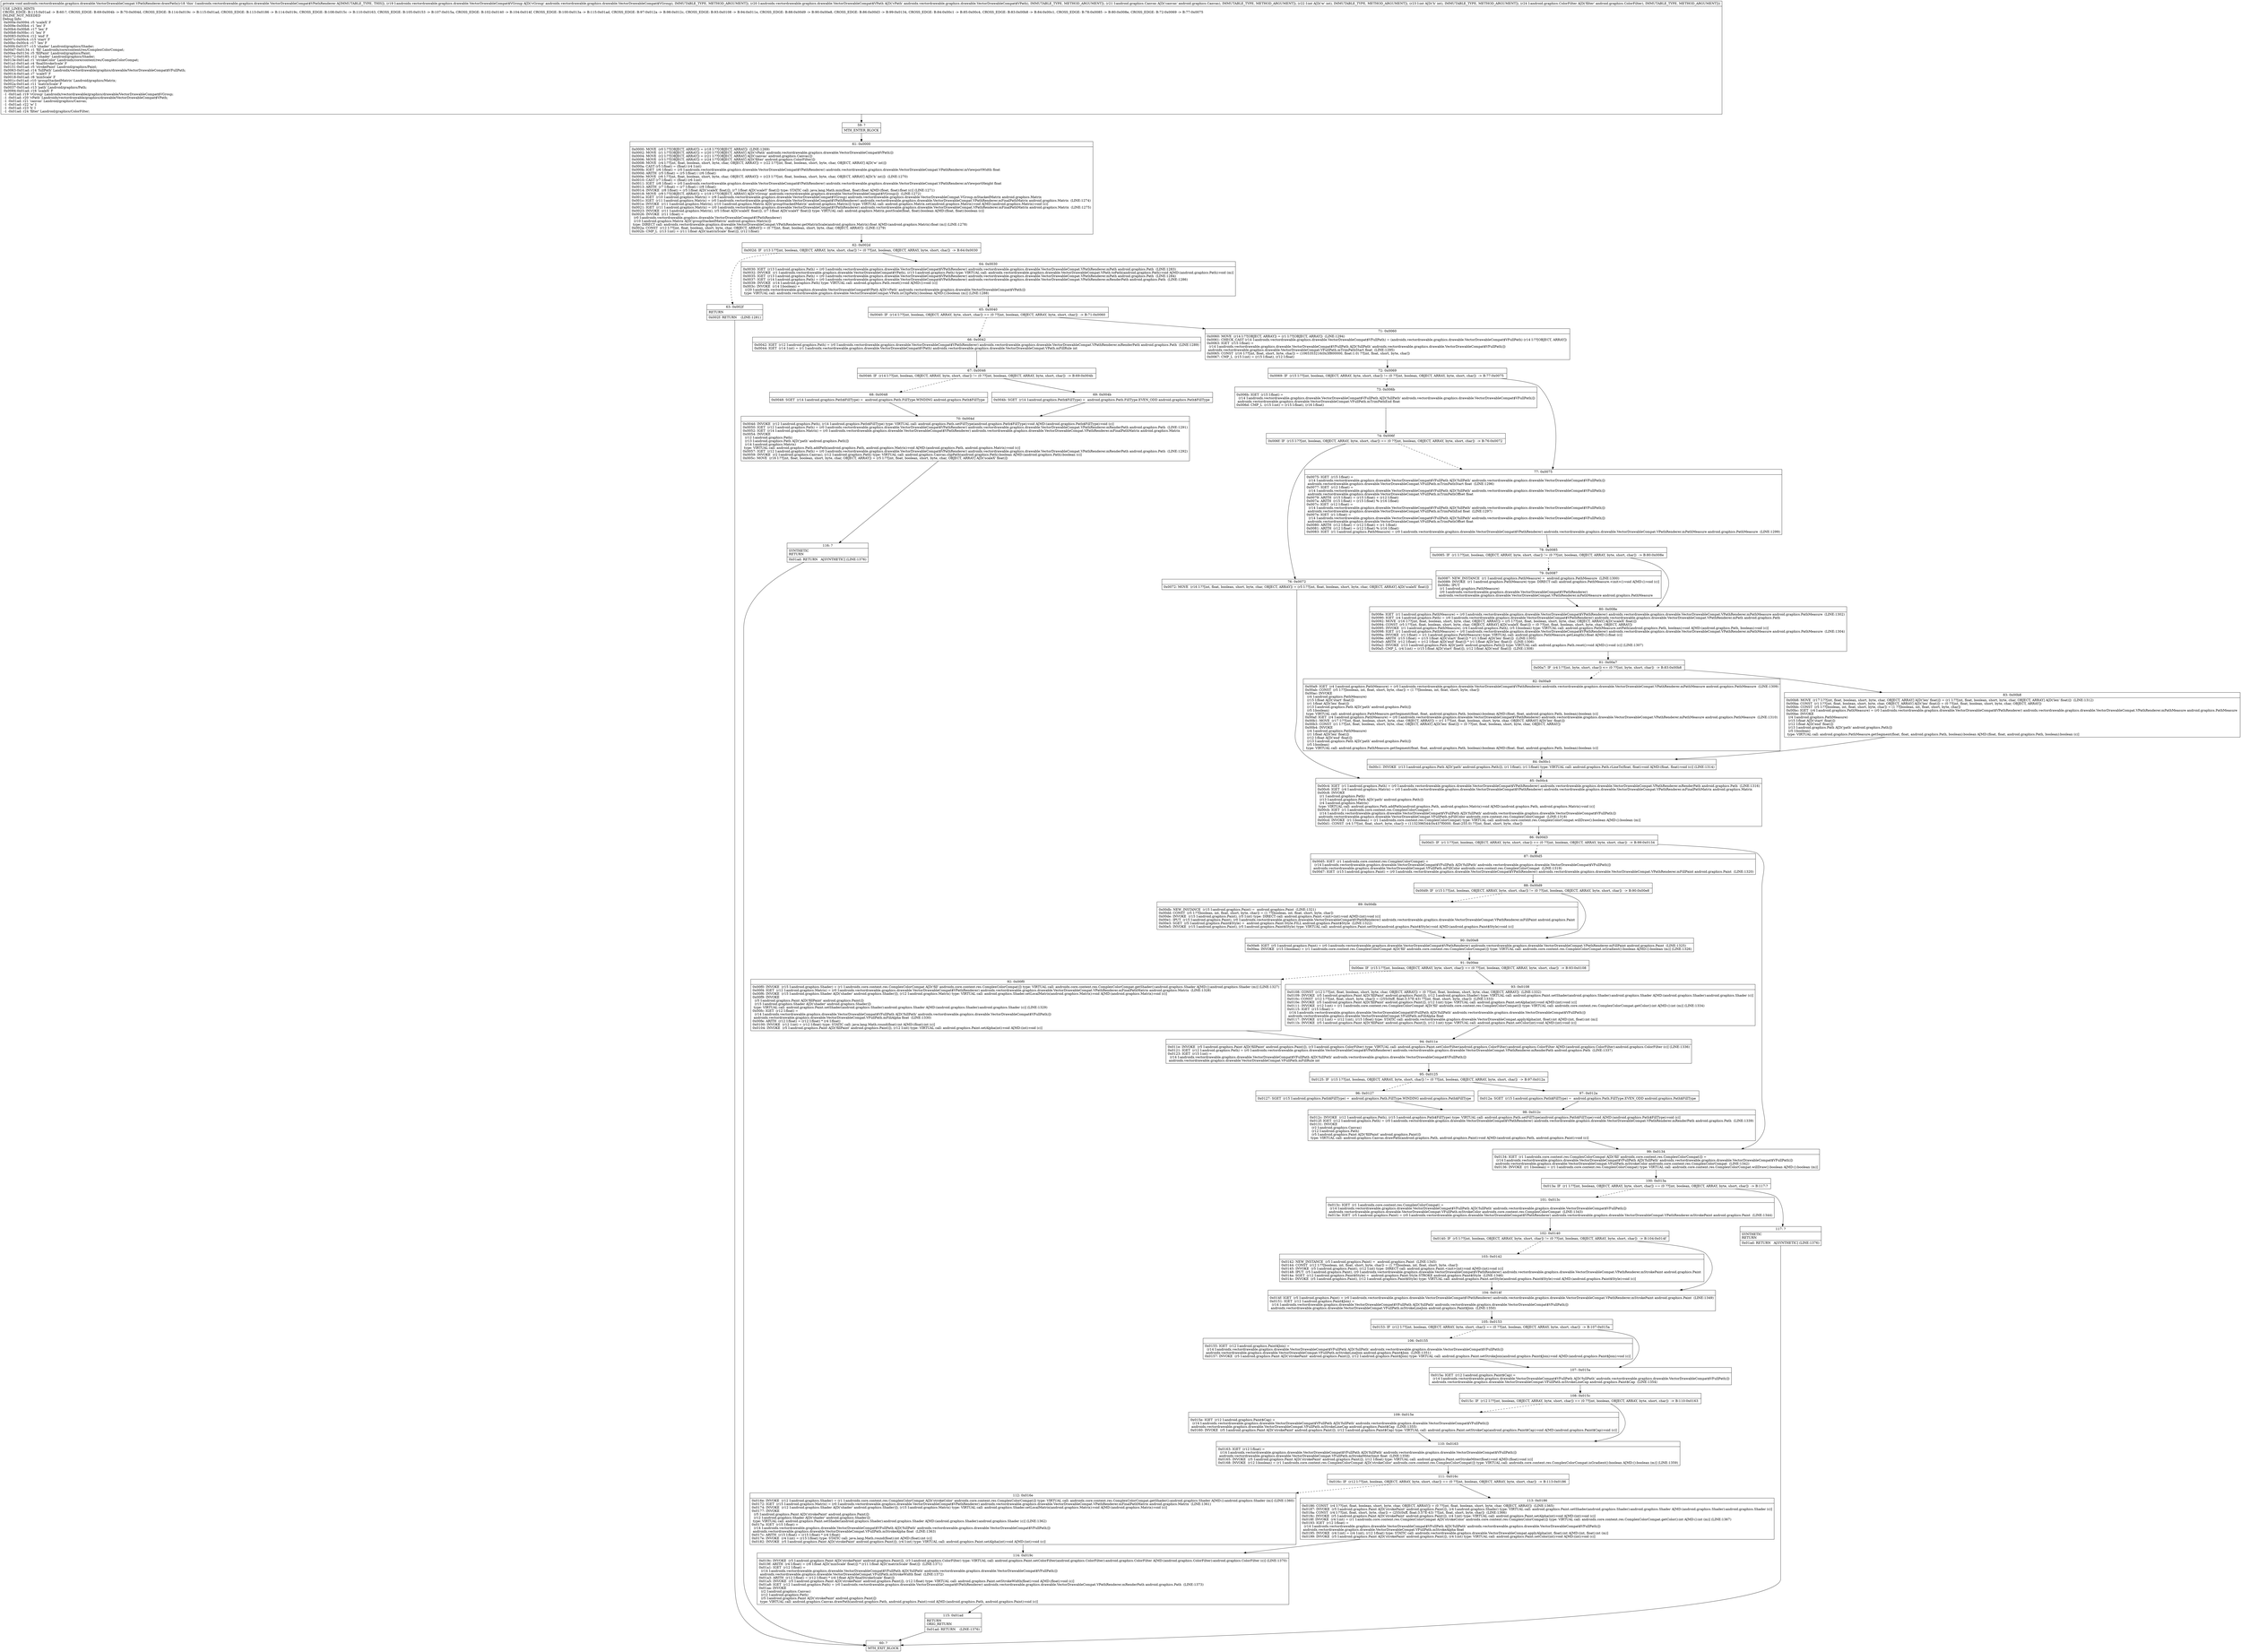 digraph "CFG forandroidx.vectordrawable.graphics.drawable.VectorDrawableCompat.VPathRenderer.drawPath(Landroidx\/vectordrawable\/graphics\/drawable\/VectorDrawableCompat$VGroup;Landroidx\/vectordrawable\/graphics\/drawable\/VectorDrawableCompat$VPath;Landroid\/graphics\/Canvas;IILandroid\/graphics\/ColorFilter;)V" {
Node_59 [shape=record,label="{59\:\ ?|MTH_ENTER_BLOCK\l}"];
Node_61 [shape=record,label="{61\:\ 0x0000|0x0000: MOVE  (r0 I:??[OBJECT, ARRAY]) = (r18 I:??[OBJECT, ARRAY])  (LINE:1269)\l0x0002: MOVE  (r1 I:??[OBJECT, ARRAY]) = (r20 I:??[OBJECT, ARRAY] A[D('vPath' androidx.vectordrawable.graphics.drawable.VectorDrawableCompat$VPath)]) \l0x0004: MOVE  (r2 I:??[OBJECT, ARRAY]) = (r21 I:??[OBJECT, ARRAY] A[D('canvas' android.graphics.Canvas)]) \l0x0006: MOVE  (r3 I:??[OBJECT, ARRAY]) = (r24 I:??[OBJECT, ARRAY] A[D('filter' android.graphics.ColorFilter)]) \l0x0008: MOVE  (r4 I:??[int, float, boolean, short, byte, char, OBJECT, ARRAY]) = (r22 I:??[int, float, boolean, short, byte, char, OBJECT, ARRAY] A[D('w' int)]) \l0x000a: CAST (r5 I:float) = (float) (r4 I:int) \l0x000b: IGET  (r6 I:float) = (r0 I:androidx.vectordrawable.graphics.drawable.VectorDrawableCompat$VPathRenderer) androidx.vectordrawable.graphics.drawable.VectorDrawableCompat.VPathRenderer.mViewportWidth float \l0x000d: ARITH  (r5 I:float) = (r5 I:float) \/ (r6 I:float) \l0x000e: MOVE  (r6 I:??[int, float, boolean, short, byte, char, OBJECT, ARRAY]) = (r23 I:??[int, float, boolean, short, byte, char, OBJECT, ARRAY] A[D('h' int)])  (LINE:1270)\l0x0010: CAST (r7 I:float) = (float) (r6 I:int) \l0x0011: IGET  (r8 I:float) = (r0 I:androidx.vectordrawable.graphics.drawable.VectorDrawableCompat$VPathRenderer) androidx.vectordrawable.graphics.drawable.VectorDrawableCompat.VPathRenderer.mViewportHeight float \l0x0013: ARITH  (r7 I:float) = (r7 I:float) \/ (r8 I:float) \l0x0014: INVOKE  (r8 I:float) = (r5 I:float A[D('scaleX' float)]), (r7 I:float A[D('scaleY' float)]) type: STATIC call: java.lang.Math.min(float, float):float A[MD:(float, float):float (c)] (LINE:1271)\l0x0018: MOVE  (r9 I:??[OBJECT, ARRAY]) = (r19 I:??[OBJECT, ARRAY] A[D('vGroup' androidx.vectordrawable.graphics.drawable.VectorDrawableCompat$VGroup)])  (LINE:1272)\l0x001a: IGET  (r10 I:android.graphics.Matrix) = (r9 I:androidx.vectordrawable.graphics.drawable.VectorDrawableCompat$VGroup) androidx.vectordrawable.graphics.drawable.VectorDrawableCompat.VGroup.mStackedMatrix android.graphics.Matrix \l0x001c: IGET  (r11 I:android.graphics.Matrix) = (r0 I:androidx.vectordrawable.graphics.drawable.VectorDrawableCompat$VPathRenderer) androidx.vectordrawable.graphics.drawable.VectorDrawableCompat.VPathRenderer.mFinalPathMatrix android.graphics.Matrix  (LINE:1274)\l0x001e: INVOKE  (r11 I:android.graphics.Matrix), (r10 I:android.graphics.Matrix A[D('groupStackedMatrix' android.graphics.Matrix)]) type: VIRTUAL call: android.graphics.Matrix.set(android.graphics.Matrix):void A[MD:(android.graphics.Matrix):void (c)]\l0x0021: IGET  (r11 I:android.graphics.Matrix) = (r0 I:androidx.vectordrawable.graphics.drawable.VectorDrawableCompat$VPathRenderer) androidx.vectordrawable.graphics.drawable.VectorDrawableCompat.VPathRenderer.mFinalPathMatrix android.graphics.Matrix  (LINE:1275)\l0x0023: INVOKE  (r11 I:android.graphics.Matrix), (r5 I:float A[D('scaleX' float)]), (r7 I:float A[D('scaleY' float)]) type: VIRTUAL call: android.graphics.Matrix.postScale(float, float):boolean A[MD:(float, float):boolean (c)]\l0x0026: INVOKE  (r11 I:float) = \l  (r0 I:androidx.vectordrawable.graphics.drawable.VectorDrawableCompat$VPathRenderer)\l  (r10 I:android.graphics.Matrix A[D('groupStackedMatrix' android.graphics.Matrix)])\l type: DIRECT call: androidx.vectordrawable.graphics.drawable.VectorDrawableCompat.VPathRenderer.getMatrixScale(android.graphics.Matrix):float A[MD:(android.graphics.Matrix):float (m)] (LINE:1278)\l0x002a: CONST  (r12 I:??[int, float, boolean, short, byte, char, OBJECT, ARRAY]) = (0 ??[int, float, boolean, short, byte, char, OBJECT, ARRAY])  (LINE:1279)\l0x002b: CMP_L  (r13 I:int) = (r11 I:float A[D('matrixScale' float)]), (r12 I:float) \l}"];
Node_62 [shape=record,label="{62\:\ 0x002d|0x002d: IF  (r13 I:??[int, boolean, OBJECT, ARRAY, byte, short, char]) != (0 ??[int, boolean, OBJECT, ARRAY, byte, short, char])  \-\> B:64:0x0030 \l}"];
Node_63 [shape=record,label="{63\:\ 0x002f|RETURN\l|0x002f: RETURN    (LINE:1281)\l}"];
Node_60 [shape=record,label="{60\:\ ?|MTH_EXIT_BLOCK\l}"];
Node_64 [shape=record,label="{64\:\ 0x0030|0x0030: IGET  (r13 I:android.graphics.Path) = (r0 I:androidx.vectordrawable.graphics.drawable.VectorDrawableCompat$VPathRenderer) androidx.vectordrawable.graphics.drawable.VectorDrawableCompat.VPathRenderer.mPath android.graphics.Path  (LINE:1283)\l0x0032: INVOKE  (r1 I:androidx.vectordrawable.graphics.drawable.VectorDrawableCompat$VPath), (r13 I:android.graphics.Path) type: VIRTUAL call: androidx.vectordrawable.graphics.drawable.VectorDrawableCompat.VPath.toPath(android.graphics.Path):void A[MD:(android.graphics.Path):void (m)]\l0x0035: IGET  (r13 I:android.graphics.Path) = (r0 I:androidx.vectordrawable.graphics.drawable.VectorDrawableCompat$VPathRenderer) androidx.vectordrawable.graphics.drawable.VectorDrawableCompat.VPathRenderer.mPath android.graphics.Path  (LINE:1284)\l0x0037: IGET  (r14 I:android.graphics.Path) = (r0 I:androidx.vectordrawable.graphics.drawable.VectorDrawableCompat$VPathRenderer) androidx.vectordrawable.graphics.drawable.VectorDrawableCompat.VPathRenderer.mRenderPath android.graphics.Path  (LINE:1286)\l0x0039: INVOKE  (r14 I:android.graphics.Path) type: VIRTUAL call: android.graphics.Path.reset():void A[MD:():void (c)]\l0x003c: INVOKE  (r14 I:boolean) = \l  (r20 I:androidx.vectordrawable.graphics.drawable.VectorDrawableCompat$VPath A[D('vPath' androidx.vectordrawable.graphics.drawable.VectorDrawableCompat$VPath)])\l type: VIRTUAL call: androidx.vectordrawable.graphics.drawable.VectorDrawableCompat.VPath.isClipPath():boolean A[MD:():boolean (m)] (LINE:1288)\l}"];
Node_65 [shape=record,label="{65\:\ 0x0040|0x0040: IF  (r14 I:??[int, boolean, OBJECT, ARRAY, byte, short, char]) == (0 ??[int, boolean, OBJECT, ARRAY, byte, short, char])  \-\> B:71:0x0060 \l}"];
Node_66 [shape=record,label="{66\:\ 0x0042|0x0042: IGET  (r12 I:android.graphics.Path) = (r0 I:androidx.vectordrawable.graphics.drawable.VectorDrawableCompat$VPathRenderer) androidx.vectordrawable.graphics.drawable.VectorDrawableCompat.VPathRenderer.mRenderPath android.graphics.Path  (LINE:1289)\l0x0044: IGET  (r14 I:int) = (r1 I:androidx.vectordrawable.graphics.drawable.VectorDrawableCompat$VPath) androidx.vectordrawable.graphics.drawable.VectorDrawableCompat.VPath.mFillRule int \l}"];
Node_67 [shape=record,label="{67\:\ 0x0046|0x0046: IF  (r14 I:??[int, boolean, OBJECT, ARRAY, byte, short, char]) != (0 ??[int, boolean, OBJECT, ARRAY, byte, short, char])  \-\> B:69:0x004b \l}"];
Node_68 [shape=record,label="{68\:\ 0x0048|0x0048: SGET  (r14 I:android.graphics.Path$FillType) =  android.graphics.Path.FillType.WINDING android.graphics.Path$FillType \l}"];
Node_70 [shape=record,label="{70\:\ 0x004d|0x004d: INVOKE  (r12 I:android.graphics.Path), (r14 I:android.graphics.Path$FillType) type: VIRTUAL call: android.graphics.Path.setFillType(android.graphics.Path$FillType):void A[MD:(android.graphics.Path$FillType):void (c)]\l0x0050: IGET  (r12 I:android.graphics.Path) = (r0 I:androidx.vectordrawable.graphics.drawable.VectorDrawableCompat$VPathRenderer) androidx.vectordrawable.graphics.drawable.VectorDrawableCompat.VPathRenderer.mRenderPath android.graphics.Path  (LINE:1291)\l0x0052: IGET  (r14 I:android.graphics.Matrix) = (r0 I:androidx.vectordrawable.graphics.drawable.VectorDrawableCompat$VPathRenderer) androidx.vectordrawable.graphics.drawable.VectorDrawableCompat.VPathRenderer.mFinalPathMatrix android.graphics.Matrix \l0x0054: INVOKE  \l  (r12 I:android.graphics.Path)\l  (r13 I:android.graphics.Path A[D('path' android.graphics.Path)])\l  (r14 I:android.graphics.Matrix)\l type: VIRTUAL call: android.graphics.Path.addPath(android.graphics.Path, android.graphics.Matrix):void A[MD:(android.graphics.Path, android.graphics.Matrix):void (c)]\l0x0057: IGET  (r12 I:android.graphics.Path) = (r0 I:androidx.vectordrawable.graphics.drawable.VectorDrawableCompat$VPathRenderer) androidx.vectordrawable.graphics.drawable.VectorDrawableCompat.VPathRenderer.mRenderPath android.graphics.Path  (LINE:1292)\l0x0059: INVOKE  (r2 I:android.graphics.Canvas), (r12 I:android.graphics.Path) type: VIRTUAL call: android.graphics.Canvas.clipPath(android.graphics.Path):boolean A[MD:(android.graphics.Path):boolean (c)]\l0x005c: MOVE  (r16 I:??[int, float, boolean, short, byte, char, OBJECT, ARRAY]) = (r5 I:??[int, float, boolean, short, byte, char, OBJECT, ARRAY] A[D('scaleX' float)]) \l}"];
Node_116 [shape=record,label="{116\:\ ?|SYNTHETIC\lRETURN\l|0x01ad: RETURN   A[SYNTHETIC] (LINE:1376)\l}"];
Node_69 [shape=record,label="{69\:\ 0x004b|0x004b: SGET  (r14 I:android.graphics.Path$FillType) =  android.graphics.Path.FillType.EVEN_ODD android.graphics.Path$FillType \l}"];
Node_71 [shape=record,label="{71\:\ 0x0060|0x0060: MOVE  (r14 I:??[OBJECT, ARRAY]) = (r1 I:??[OBJECT, ARRAY])  (LINE:1294)\l0x0061: CHECK_CAST (r14 I:androidx.vectordrawable.graphics.drawable.VectorDrawableCompat$VFullPath) = (androidx.vectordrawable.graphics.drawable.VectorDrawableCompat$VFullPath) (r14 I:??[OBJECT, ARRAY]) \l0x0063: IGET  (r15 I:float) = \l  (r14 I:androidx.vectordrawable.graphics.drawable.VectorDrawableCompat$VFullPath A[D('fullPath' androidx.vectordrawable.graphics.drawable.VectorDrawableCompat$VFullPath)])\l androidx.vectordrawable.graphics.drawable.VectorDrawableCompat.VFullPath.mTrimPathStart float  (LINE:1295)\l0x0065: CONST  (r16 I:??[int, float, short, byte, char]) = (1065353216(0x3f800000, float:1.0) ??[int, float, short, byte, char]) \l0x0067: CMP_L  (r15 I:int) = (r15 I:float), (r12 I:float) \l}"];
Node_72 [shape=record,label="{72\:\ 0x0069|0x0069: IF  (r15 I:??[int, boolean, OBJECT, ARRAY, byte, short, char]) != (0 ??[int, boolean, OBJECT, ARRAY, byte, short, char])  \-\> B:77:0x0075 \l}"];
Node_73 [shape=record,label="{73\:\ 0x006b|0x006b: IGET  (r15 I:float) = \l  (r14 I:androidx.vectordrawable.graphics.drawable.VectorDrawableCompat$VFullPath A[D('fullPath' androidx.vectordrawable.graphics.drawable.VectorDrawableCompat$VFullPath)])\l androidx.vectordrawable.graphics.drawable.VectorDrawableCompat.VFullPath.mTrimPathEnd float \l0x006d: CMP_L  (r15 I:int) = (r15 I:float), (r16 I:float) \l}"];
Node_74 [shape=record,label="{74\:\ 0x006f|0x006f: IF  (r15 I:??[int, boolean, OBJECT, ARRAY, byte, short, char]) == (0 ??[int, boolean, OBJECT, ARRAY, byte, short, char])  \-\> B:76:0x0072 \l}"];
Node_76 [shape=record,label="{76\:\ 0x0072|0x0072: MOVE  (r16 I:??[int, float, boolean, short, byte, char, OBJECT, ARRAY]) = (r5 I:??[int, float, boolean, short, byte, char, OBJECT, ARRAY] A[D('scaleX' float)]) \l}"];
Node_85 [shape=record,label="{85\:\ 0x00c4|0x00c4: IGET  (r1 I:android.graphics.Path) = (r0 I:androidx.vectordrawable.graphics.drawable.VectorDrawableCompat$VPathRenderer) androidx.vectordrawable.graphics.drawable.VectorDrawableCompat.VPathRenderer.mRenderPath android.graphics.Path  (LINE:1316)\l0x00c6: IGET  (r4 I:android.graphics.Matrix) = (r0 I:androidx.vectordrawable.graphics.drawable.VectorDrawableCompat$VPathRenderer) androidx.vectordrawable.graphics.drawable.VectorDrawableCompat.VPathRenderer.mFinalPathMatrix android.graphics.Matrix \l0x00c8: INVOKE  \l  (r1 I:android.graphics.Path)\l  (r13 I:android.graphics.Path A[D('path' android.graphics.Path)])\l  (r4 I:android.graphics.Matrix)\l type: VIRTUAL call: android.graphics.Path.addPath(android.graphics.Path, android.graphics.Matrix):void A[MD:(android.graphics.Path, android.graphics.Matrix):void (c)]\l0x00cb: IGET  (r1 I:androidx.core.content.res.ComplexColorCompat) = \l  (r14 I:androidx.vectordrawable.graphics.drawable.VectorDrawableCompat$VFullPath A[D('fullPath' androidx.vectordrawable.graphics.drawable.VectorDrawableCompat$VFullPath)])\l androidx.vectordrawable.graphics.drawable.VectorDrawableCompat.VFullPath.mFillColor androidx.core.content.res.ComplexColorCompat  (LINE:1318)\l0x00cd: INVOKE  (r1 I:boolean) = (r1 I:androidx.core.content.res.ComplexColorCompat) type: VIRTUAL call: androidx.core.content.res.ComplexColorCompat.willDraw():boolean A[MD:():boolean (m)]\l0x00d1: CONST  (r4 I:??[int, float, short, byte, char]) = (1132396544(0x437f0000, float:255.0) ??[int, float, short, byte, char]) \l}"];
Node_86 [shape=record,label="{86\:\ 0x00d3|0x00d3: IF  (r1 I:??[int, boolean, OBJECT, ARRAY, byte, short, char]) == (0 ??[int, boolean, OBJECT, ARRAY, byte, short, char])  \-\> B:99:0x0134 \l}"];
Node_87 [shape=record,label="{87\:\ 0x00d5|0x00d5: IGET  (r1 I:androidx.core.content.res.ComplexColorCompat) = \l  (r14 I:androidx.vectordrawable.graphics.drawable.VectorDrawableCompat$VFullPath A[D('fullPath' androidx.vectordrawable.graphics.drawable.VectorDrawableCompat$VFullPath)])\l androidx.vectordrawable.graphics.drawable.VectorDrawableCompat.VFullPath.mFillColor androidx.core.content.res.ComplexColorCompat  (LINE:1319)\l0x00d7: IGET  (r15 I:android.graphics.Paint) = (r0 I:androidx.vectordrawable.graphics.drawable.VectorDrawableCompat$VPathRenderer) androidx.vectordrawable.graphics.drawable.VectorDrawableCompat.VPathRenderer.mFillPaint android.graphics.Paint  (LINE:1320)\l}"];
Node_88 [shape=record,label="{88\:\ 0x00d9|0x00d9: IF  (r15 I:??[int, boolean, OBJECT, ARRAY, byte, short, char]) != (0 ??[int, boolean, OBJECT, ARRAY, byte, short, char])  \-\> B:90:0x00e8 \l}"];
Node_89 [shape=record,label="{89\:\ 0x00db|0x00db: NEW_INSTANCE  (r15 I:android.graphics.Paint) =  android.graphics.Paint  (LINE:1321)\l0x00dd: CONST  (r5 I:??[boolean, int, float, short, byte, char]) = (1 ??[boolean, int, float, short, byte, char]) \l0x00de: INVOKE  (r15 I:android.graphics.Paint), (r5 I:int) type: DIRECT call: android.graphics.Paint.\<init\>(int):void A[MD:(int):void (c)]\l0x00e1: IPUT  (r15 I:android.graphics.Paint), (r0 I:androidx.vectordrawable.graphics.drawable.VectorDrawableCompat$VPathRenderer) androidx.vectordrawable.graphics.drawable.VectorDrawableCompat.VPathRenderer.mFillPaint android.graphics.Paint \l0x00e3: SGET  (r5 I:android.graphics.Paint$Style) =  android.graphics.Paint.Style.FILL android.graphics.Paint$Style  (LINE:1322)\l0x00e5: INVOKE  (r15 I:android.graphics.Paint), (r5 I:android.graphics.Paint$Style) type: VIRTUAL call: android.graphics.Paint.setStyle(android.graphics.Paint$Style):void A[MD:(android.graphics.Paint$Style):void (c)]\l}"];
Node_90 [shape=record,label="{90\:\ 0x00e8|0x00e8: IGET  (r5 I:android.graphics.Paint) = (r0 I:androidx.vectordrawable.graphics.drawable.VectorDrawableCompat$VPathRenderer) androidx.vectordrawable.graphics.drawable.VectorDrawableCompat.VPathRenderer.mFillPaint android.graphics.Paint  (LINE:1325)\l0x00ea: INVOKE  (r15 I:boolean) = (r1 I:androidx.core.content.res.ComplexColorCompat A[D('fill' androidx.core.content.res.ComplexColorCompat)]) type: VIRTUAL call: androidx.core.content.res.ComplexColorCompat.isGradient():boolean A[MD:():boolean (m)] (LINE:1326)\l}"];
Node_91 [shape=record,label="{91\:\ 0x00ee|0x00ee: IF  (r15 I:??[int, boolean, OBJECT, ARRAY, byte, short, char]) == (0 ??[int, boolean, OBJECT, ARRAY, byte, short, char])  \-\> B:93:0x0108 \l}"];
Node_92 [shape=record,label="{92\:\ 0x00f0|0x00f0: INVOKE  (r15 I:android.graphics.Shader) = (r1 I:androidx.core.content.res.ComplexColorCompat A[D('fill' androidx.core.content.res.ComplexColorCompat)]) type: VIRTUAL call: androidx.core.content.res.ComplexColorCompat.getShader():android.graphics.Shader A[MD:():android.graphics.Shader (m)] (LINE:1327)\l0x00f4: IGET  (r12 I:android.graphics.Matrix) = (r0 I:androidx.vectordrawable.graphics.drawable.VectorDrawableCompat$VPathRenderer) androidx.vectordrawable.graphics.drawable.VectorDrawableCompat.VPathRenderer.mFinalPathMatrix android.graphics.Matrix  (LINE:1328)\l0x00f6: INVOKE  (r15 I:android.graphics.Shader A[D('shader' android.graphics.Shader)]), (r12 I:android.graphics.Matrix) type: VIRTUAL call: android.graphics.Shader.setLocalMatrix(android.graphics.Matrix):void A[MD:(android.graphics.Matrix):void (c)]\l0x00f9: INVOKE  \l  (r5 I:android.graphics.Paint A[D('fillPaint' android.graphics.Paint)])\l  (r15 I:android.graphics.Shader A[D('shader' android.graphics.Shader)])\l type: VIRTUAL call: android.graphics.Paint.setShader(android.graphics.Shader):android.graphics.Shader A[MD:(android.graphics.Shader):android.graphics.Shader (c)] (LINE:1329)\l0x00fc: IGET  (r12 I:float) = \l  (r14 I:androidx.vectordrawable.graphics.drawable.VectorDrawableCompat$VFullPath A[D('fullPath' androidx.vectordrawable.graphics.drawable.VectorDrawableCompat$VFullPath)])\l androidx.vectordrawable.graphics.drawable.VectorDrawableCompat.VFullPath.mFillAlpha float  (LINE:1330)\l0x00fe: ARITH  (r12 I:float) = (r12 I:float) * (r4 I:float) \l0x0100: INVOKE  (r12 I:int) = (r12 I:float) type: STATIC call: java.lang.Math.round(float):int A[MD:(float):int (c)]\l0x0104: INVOKE  (r5 I:android.graphics.Paint A[D('fillPaint' android.graphics.Paint)]), (r12 I:int) type: VIRTUAL call: android.graphics.Paint.setAlpha(int):void A[MD:(int):void (c)]\l}"];
Node_94 [shape=record,label="{94\:\ 0x011e|0x011e: INVOKE  (r5 I:android.graphics.Paint A[D('fillPaint' android.graphics.Paint)]), (r3 I:android.graphics.ColorFilter) type: VIRTUAL call: android.graphics.Paint.setColorFilter(android.graphics.ColorFilter):android.graphics.ColorFilter A[MD:(android.graphics.ColorFilter):android.graphics.ColorFilter (c)] (LINE:1336)\l0x0121: IGET  (r12 I:android.graphics.Path) = (r0 I:androidx.vectordrawable.graphics.drawable.VectorDrawableCompat$VPathRenderer) androidx.vectordrawable.graphics.drawable.VectorDrawableCompat.VPathRenderer.mRenderPath android.graphics.Path  (LINE:1337)\l0x0123: IGET  (r15 I:int) = \l  (r14 I:androidx.vectordrawable.graphics.drawable.VectorDrawableCompat$VFullPath A[D('fullPath' androidx.vectordrawable.graphics.drawable.VectorDrawableCompat$VFullPath)])\l androidx.vectordrawable.graphics.drawable.VectorDrawableCompat.VFullPath.mFillRule int \l}"];
Node_95 [shape=record,label="{95\:\ 0x0125|0x0125: IF  (r15 I:??[int, boolean, OBJECT, ARRAY, byte, short, char]) != (0 ??[int, boolean, OBJECT, ARRAY, byte, short, char])  \-\> B:97:0x012a \l}"];
Node_96 [shape=record,label="{96\:\ 0x0127|0x0127: SGET  (r15 I:android.graphics.Path$FillType) =  android.graphics.Path.FillType.WINDING android.graphics.Path$FillType \l}"];
Node_98 [shape=record,label="{98\:\ 0x012c|0x012c: INVOKE  (r12 I:android.graphics.Path), (r15 I:android.graphics.Path$FillType) type: VIRTUAL call: android.graphics.Path.setFillType(android.graphics.Path$FillType):void A[MD:(android.graphics.Path$FillType):void (c)]\l0x012f: IGET  (r12 I:android.graphics.Path) = (r0 I:androidx.vectordrawable.graphics.drawable.VectorDrawableCompat$VPathRenderer) androidx.vectordrawable.graphics.drawable.VectorDrawableCompat.VPathRenderer.mRenderPath android.graphics.Path  (LINE:1339)\l0x0131: INVOKE  \l  (r2 I:android.graphics.Canvas)\l  (r12 I:android.graphics.Path)\l  (r5 I:android.graphics.Paint A[D('fillPaint' android.graphics.Paint)])\l type: VIRTUAL call: android.graphics.Canvas.drawPath(android.graphics.Path, android.graphics.Paint):void A[MD:(android.graphics.Path, android.graphics.Paint):void (c)]\l}"];
Node_97 [shape=record,label="{97\:\ 0x012a|0x012a: SGET  (r15 I:android.graphics.Path$FillType) =  android.graphics.Path.FillType.EVEN_ODD android.graphics.Path$FillType \l}"];
Node_93 [shape=record,label="{93\:\ 0x0108|0x0108: CONST  (r12 I:??[int, float, boolean, short, byte, char, OBJECT, ARRAY]) = (0 ??[int, float, boolean, short, byte, char, OBJECT, ARRAY])  (LINE:1332)\l0x0109: INVOKE  (r5 I:android.graphics.Paint A[D('fillPaint' android.graphics.Paint)]), (r12 I:android.graphics.Shader) type: VIRTUAL call: android.graphics.Paint.setShader(android.graphics.Shader):android.graphics.Shader A[MD:(android.graphics.Shader):android.graphics.Shader (c)]\l0x010c: CONST  (r12 I:??[int, float, short, byte, char]) = (255(0xff, float:3.57E\-43) ??[int, float, short, byte, char])  (LINE:1333)\l0x010e: INVOKE  (r5 I:android.graphics.Paint A[D('fillPaint' android.graphics.Paint)]), (r12 I:int) type: VIRTUAL call: android.graphics.Paint.setAlpha(int):void A[MD:(int):void (c)]\l0x0111: INVOKE  (r12 I:int) = (r1 I:androidx.core.content.res.ComplexColorCompat A[D('fill' androidx.core.content.res.ComplexColorCompat)]) type: VIRTUAL call: androidx.core.content.res.ComplexColorCompat.getColor():int A[MD:():int (m)] (LINE:1334)\l0x0115: IGET  (r15 I:float) = \l  (r14 I:androidx.vectordrawable.graphics.drawable.VectorDrawableCompat$VFullPath A[D('fullPath' androidx.vectordrawable.graphics.drawable.VectorDrawableCompat$VFullPath)])\l androidx.vectordrawable.graphics.drawable.VectorDrawableCompat.VFullPath.mFillAlpha float \l0x0117: INVOKE  (r12 I:int) = (r12 I:int), (r15 I:float) type: STATIC call: androidx.vectordrawable.graphics.drawable.VectorDrawableCompat.applyAlpha(int, float):int A[MD:(int, float):int (m)]\l0x011b: INVOKE  (r5 I:android.graphics.Paint A[D('fillPaint' android.graphics.Paint)]), (r12 I:int) type: VIRTUAL call: android.graphics.Paint.setColor(int):void A[MD:(int):void (c)]\l}"];
Node_99 [shape=record,label="{99\:\ 0x0134|0x0134: IGET  (r1 I:androidx.core.content.res.ComplexColorCompat A[D('fill' androidx.core.content.res.ComplexColorCompat)]) = \l  (r14 I:androidx.vectordrawable.graphics.drawable.VectorDrawableCompat$VFullPath A[D('fullPath' androidx.vectordrawable.graphics.drawable.VectorDrawableCompat$VFullPath)])\l androidx.vectordrawable.graphics.drawable.VectorDrawableCompat.VFullPath.mStrokeColor androidx.core.content.res.ComplexColorCompat  (LINE:1342)\l0x0136: INVOKE  (r1 I:boolean) = (r1 I:androidx.core.content.res.ComplexColorCompat) type: VIRTUAL call: androidx.core.content.res.ComplexColorCompat.willDraw():boolean A[MD:():boolean (m)]\l}"];
Node_100 [shape=record,label="{100\:\ 0x013a|0x013a: IF  (r1 I:??[int, boolean, OBJECT, ARRAY, byte, short, char]) == (0 ??[int, boolean, OBJECT, ARRAY, byte, short, char])  \-\> B:117:? \l}"];
Node_101 [shape=record,label="{101\:\ 0x013c|0x013c: IGET  (r1 I:androidx.core.content.res.ComplexColorCompat) = \l  (r14 I:androidx.vectordrawable.graphics.drawable.VectorDrawableCompat$VFullPath A[D('fullPath' androidx.vectordrawable.graphics.drawable.VectorDrawableCompat$VFullPath)])\l androidx.vectordrawable.graphics.drawable.VectorDrawableCompat.VFullPath.mStrokeColor androidx.core.content.res.ComplexColorCompat  (LINE:1343)\l0x013e: IGET  (r5 I:android.graphics.Paint) = (r0 I:androidx.vectordrawable.graphics.drawable.VectorDrawableCompat$VPathRenderer) androidx.vectordrawable.graphics.drawable.VectorDrawableCompat.VPathRenderer.mStrokePaint android.graphics.Paint  (LINE:1344)\l}"];
Node_102 [shape=record,label="{102\:\ 0x0140|0x0140: IF  (r5 I:??[int, boolean, OBJECT, ARRAY, byte, short, char]) != (0 ??[int, boolean, OBJECT, ARRAY, byte, short, char])  \-\> B:104:0x014f \l}"];
Node_103 [shape=record,label="{103\:\ 0x0142|0x0142: NEW_INSTANCE  (r5 I:android.graphics.Paint) =  android.graphics.Paint  (LINE:1345)\l0x0144: CONST  (r12 I:??[boolean, int, float, short, byte, char]) = (1 ??[boolean, int, float, short, byte, char]) \l0x0145: INVOKE  (r5 I:android.graphics.Paint), (r12 I:int) type: DIRECT call: android.graphics.Paint.\<init\>(int):void A[MD:(int):void (c)]\l0x0148: IPUT  (r5 I:android.graphics.Paint), (r0 I:androidx.vectordrawable.graphics.drawable.VectorDrawableCompat$VPathRenderer) androidx.vectordrawable.graphics.drawable.VectorDrawableCompat.VPathRenderer.mStrokePaint android.graphics.Paint \l0x014a: SGET  (r12 I:android.graphics.Paint$Style) =  android.graphics.Paint.Style.STROKE android.graphics.Paint$Style  (LINE:1346)\l0x014c: INVOKE  (r5 I:android.graphics.Paint), (r12 I:android.graphics.Paint$Style) type: VIRTUAL call: android.graphics.Paint.setStyle(android.graphics.Paint$Style):void A[MD:(android.graphics.Paint$Style):void (c)]\l}"];
Node_104 [shape=record,label="{104\:\ 0x014f|0x014f: IGET  (r5 I:android.graphics.Paint) = (r0 I:androidx.vectordrawable.graphics.drawable.VectorDrawableCompat$VPathRenderer) androidx.vectordrawable.graphics.drawable.VectorDrawableCompat.VPathRenderer.mStrokePaint android.graphics.Paint  (LINE:1349)\l0x0151: IGET  (r12 I:android.graphics.Paint$Join) = \l  (r14 I:androidx.vectordrawable.graphics.drawable.VectorDrawableCompat$VFullPath A[D('fullPath' androidx.vectordrawable.graphics.drawable.VectorDrawableCompat$VFullPath)])\l androidx.vectordrawable.graphics.drawable.VectorDrawableCompat.VFullPath.mStrokeLineJoin android.graphics.Paint$Join  (LINE:1350)\l}"];
Node_105 [shape=record,label="{105\:\ 0x0153|0x0153: IF  (r12 I:??[int, boolean, OBJECT, ARRAY, byte, short, char]) == (0 ??[int, boolean, OBJECT, ARRAY, byte, short, char])  \-\> B:107:0x015a \l}"];
Node_106 [shape=record,label="{106\:\ 0x0155|0x0155: IGET  (r12 I:android.graphics.Paint$Join) = \l  (r14 I:androidx.vectordrawable.graphics.drawable.VectorDrawableCompat$VFullPath A[D('fullPath' androidx.vectordrawable.graphics.drawable.VectorDrawableCompat$VFullPath)])\l androidx.vectordrawable.graphics.drawable.VectorDrawableCompat.VFullPath.mStrokeLineJoin android.graphics.Paint$Join  (LINE:1351)\l0x0157: INVOKE  (r5 I:android.graphics.Paint A[D('strokePaint' android.graphics.Paint)]), (r12 I:android.graphics.Paint$Join) type: VIRTUAL call: android.graphics.Paint.setStrokeJoin(android.graphics.Paint$Join):void A[MD:(android.graphics.Paint$Join):void (c)]\l}"];
Node_107 [shape=record,label="{107\:\ 0x015a|0x015a: IGET  (r12 I:android.graphics.Paint$Cap) = \l  (r14 I:androidx.vectordrawable.graphics.drawable.VectorDrawableCompat$VFullPath A[D('fullPath' androidx.vectordrawable.graphics.drawable.VectorDrawableCompat$VFullPath)])\l androidx.vectordrawable.graphics.drawable.VectorDrawableCompat.VFullPath.mStrokeLineCap android.graphics.Paint$Cap  (LINE:1354)\l}"];
Node_108 [shape=record,label="{108\:\ 0x015c|0x015c: IF  (r12 I:??[int, boolean, OBJECT, ARRAY, byte, short, char]) == (0 ??[int, boolean, OBJECT, ARRAY, byte, short, char])  \-\> B:110:0x0163 \l}"];
Node_109 [shape=record,label="{109\:\ 0x015e|0x015e: IGET  (r12 I:android.graphics.Paint$Cap) = \l  (r14 I:androidx.vectordrawable.graphics.drawable.VectorDrawableCompat$VFullPath A[D('fullPath' androidx.vectordrawable.graphics.drawable.VectorDrawableCompat$VFullPath)])\l androidx.vectordrawable.graphics.drawable.VectorDrawableCompat.VFullPath.mStrokeLineCap android.graphics.Paint$Cap  (LINE:1355)\l0x0160: INVOKE  (r5 I:android.graphics.Paint A[D('strokePaint' android.graphics.Paint)]), (r12 I:android.graphics.Paint$Cap) type: VIRTUAL call: android.graphics.Paint.setStrokeCap(android.graphics.Paint$Cap):void A[MD:(android.graphics.Paint$Cap):void (c)]\l}"];
Node_110 [shape=record,label="{110\:\ 0x0163|0x0163: IGET  (r12 I:float) = \l  (r14 I:androidx.vectordrawable.graphics.drawable.VectorDrawableCompat$VFullPath A[D('fullPath' androidx.vectordrawable.graphics.drawable.VectorDrawableCompat$VFullPath)])\l androidx.vectordrawable.graphics.drawable.VectorDrawableCompat.VFullPath.mStrokeMiterlimit float  (LINE:1358)\l0x0165: INVOKE  (r5 I:android.graphics.Paint A[D('strokePaint' android.graphics.Paint)]), (r12 I:float) type: VIRTUAL call: android.graphics.Paint.setStrokeMiter(float):void A[MD:(float):void (c)]\l0x0168: INVOKE  (r12 I:boolean) = (r1 I:androidx.core.content.res.ComplexColorCompat A[D('strokeColor' androidx.core.content.res.ComplexColorCompat)]) type: VIRTUAL call: androidx.core.content.res.ComplexColorCompat.isGradient():boolean A[MD:():boolean (m)] (LINE:1359)\l}"];
Node_111 [shape=record,label="{111\:\ 0x016c|0x016c: IF  (r12 I:??[int, boolean, OBJECT, ARRAY, byte, short, char]) == (0 ??[int, boolean, OBJECT, ARRAY, byte, short, char])  \-\> B:113:0x0186 \l}"];
Node_112 [shape=record,label="{112\:\ 0x016e|0x016e: INVOKE  (r12 I:android.graphics.Shader) = (r1 I:androidx.core.content.res.ComplexColorCompat A[D('strokeColor' androidx.core.content.res.ComplexColorCompat)]) type: VIRTUAL call: androidx.core.content.res.ComplexColorCompat.getShader():android.graphics.Shader A[MD:():android.graphics.Shader (m)] (LINE:1360)\l0x0172: IGET  (r15 I:android.graphics.Matrix) = (r0 I:androidx.vectordrawable.graphics.drawable.VectorDrawableCompat$VPathRenderer) androidx.vectordrawable.graphics.drawable.VectorDrawableCompat.VPathRenderer.mFinalPathMatrix android.graphics.Matrix  (LINE:1361)\l0x0174: INVOKE  (r12 I:android.graphics.Shader A[D('shader' android.graphics.Shader)]), (r15 I:android.graphics.Matrix) type: VIRTUAL call: android.graphics.Shader.setLocalMatrix(android.graphics.Matrix):void A[MD:(android.graphics.Matrix):void (c)]\l0x0177: INVOKE  \l  (r5 I:android.graphics.Paint A[D('strokePaint' android.graphics.Paint)])\l  (r12 I:android.graphics.Shader A[D('shader' android.graphics.Shader)])\l type: VIRTUAL call: android.graphics.Paint.setShader(android.graphics.Shader):android.graphics.Shader A[MD:(android.graphics.Shader):android.graphics.Shader (c)] (LINE:1362)\l0x017a: IGET  (r15 I:float) = \l  (r14 I:androidx.vectordrawable.graphics.drawable.VectorDrawableCompat$VFullPath A[D('fullPath' androidx.vectordrawable.graphics.drawable.VectorDrawableCompat$VFullPath)])\l androidx.vectordrawable.graphics.drawable.VectorDrawableCompat.VFullPath.mStrokeAlpha float  (LINE:1363)\l0x017c: ARITH  (r15 I:float) = (r15 I:float) * (r4 I:float) \l0x017e: INVOKE  (r4 I:int) = (r15 I:float) type: STATIC call: java.lang.Math.round(float):int A[MD:(float):int (c)]\l0x0182: INVOKE  (r5 I:android.graphics.Paint A[D('strokePaint' android.graphics.Paint)]), (r4 I:int) type: VIRTUAL call: android.graphics.Paint.setAlpha(int):void A[MD:(int):void (c)]\l}"];
Node_114 [shape=record,label="{114\:\ 0x019c|0x019c: INVOKE  (r5 I:android.graphics.Paint A[D('strokePaint' android.graphics.Paint)]), (r3 I:android.graphics.ColorFilter) type: VIRTUAL call: android.graphics.Paint.setColorFilter(android.graphics.ColorFilter):android.graphics.ColorFilter A[MD:(android.graphics.ColorFilter):android.graphics.ColorFilter (c)] (LINE:1370)\l0x019f: ARITH  (r4 I:float) = (r8 I:float A[D('minScale' float)]) * (r11 I:float A[D('matrixScale' float)])  (LINE:1371)\l0x01a1: IGET  (r12 I:float) = \l  (r14 I:androidx.vectordrawable.graphics.drawable.VectorDrawableCompat$VFullPath A[D('fullPath' androidx.vectordrawable.graphics.drawable.VectorDrawableCompat$VFullPath)])\l androidx.vectordrawable.graphics.drawable.VectorDrawableCompat.VFullPath.mStrokeWidth float  (LINE:1372)\l0x01a3: ARITH  (r12 I:float) = (r12 I:float) * (r4 I:float A[D('finalStrokeScale' float)]) \l0x01a5: INVOKE  (r5 I:android.graphics.Paint A[D('strokePaint' android.graphics.Paint)]), (r12 I:float) type: VIRTUAL call: android.graphics.Paint.setStrokeWidth(float):void A[MD:(float):void (c)]\l0x01a8: IGET  (r12 I:android.graphics.Path) = (r0 I:androidx.vectordrawable.graphics.drawable.VectorDrawableCompat$VPathRenderer) androidx.vectordrawable.graphics.drawable.VectorDrawableCompat.VPathRenderer.mRenderPath android.graphics.Path  (LINE:1373)\l0x01aa: INVOKE  \l  (r2 I:android.graphics.Canvas)\l  (r12 I:android.graphics.Path)\l  (r5 I:android.graphics.Paint A[D('strokePaint' android.graphics.Paint)])\l type: VIRTUAL call: android.graphics.Canvas.drawPath(android.graphics.Path, android.graphics.Paint):void A[MD:(android.graphics.Path, android.graphics.Paint):void (c)]\l}"];
Node_115 [shape=record,label="{115\:\ 0x01ad|RETURN\lORIG_RETURN\l|0x01ad: RETURN    (LINE:1376)\l}"];
Node_113 [shape=record,label="{113\:\ 0x0186|0x0186: CONST  (r4 I:??[int, float, boolean, short, byte, char, OBJECT, ARRAY]) = (0 ??[int, float, boolean, short, byte, char, OBJECT, ARRAY])  (LINE:1365)\l0x0187: INVOKE  (r5 I:android.graphics.Paint A[D('strokePaint' android.graphics.Paint)]), (r4 I:android.graphics.Shader) type: VIRTUAL call: android.graphics.Paint.setShader(android.graphics.Shader):android.graphics.Shader A[MD:(android.graphics.Shader):android.graphics.Shader (c)]\l0x018a: CONST  (r4 I:??[int, float, short, byte, char]) = (255(0xff, float:3.57E\-43) ??[int, float, short, byte, char])  (LINE:1366)\l0x018c: INVOKE  (r5 I:android.graphics.Paint A[D('strokePaint' android.graphics.Paint)]), (r4 I:int) type: VIRTUAL call: android.graphics.Paint.setAlpha(int):void A[MD:(int):void (c)]\l0x018f: INVOKE  (r4 I:int) = (r1 I:androidx.core.content.res.ComplexColorCompat A[D('strokeColor' androidx.core.content.res.ComplexColorCompat)]) type: VIRTUAL call: androidx.core.content.res.ComplexColorCompat.getColor():int A[MD:():int (m)] (LINE:1367)\l0x0193: IGET  (r12 I:float) = \l  (r14 I:androidx.vectordrawable.graphics.drawable.VectorDrawableCompat$VFullPath A[D('fullPath' androidx.vectordrawable.graphics.drawable.VectorDrawableCompat$VFullPath)])\l androidx.vectordrawable.graphics.drawable.VectorDrawableCompat.VFullPath.mStrokeAlpha float \l0x0195: INVOKE  (r4 I:int) = (r4 I:int), (r12 I:float) type: STATIC call: androidx.vectordrawable.graphics.drawable.VectorDrawableCompat.applyAlpha(int, float):int A[MD:(int, float):int (m)]\l0x0199: INVOKE  (r5 I:android.graphics.Paint A[D('strokePaint' android.graphics.Paint)]), (r4 I:int) type: VIRTUAL call: android.graphics.Paint.setColor(int):void A[MD:(int):void (c)]\l}"];
Node_117 [shape=record,label="{117\:\ ?|SYNTHETIC\lRETURN\l|0x01ad: RETURN   A[SYNTHETIC] (LINE:1376)\l}"];
Node_77 [shape=record,label="{77\:\ 0x0075|0x0075: IGET  (r15 I:float) = \l  (r14 I:androidx.vectordrawable.graphics.drawable.VectorDrawableCompat$VFullPath A[D('fullPath' androidx.vectordrawable.graphics.drawable.VectorDrawableCompat$VFullPath)])\l androidx.vectordrawable.graphics.drawable.VectorDrawableCompat.VFullPath.mTrimPathStart float  (LINE:1296)\l0x0077: IGET  (r12 I:float) = \l  (r14 I:androidx.vectordrawable.graphics.drawable.VectorDrawableCompat$VFullPath A[D('fullPath' androidx.vectordrawable.graphics.drawable.VectorDrawableCompat$VFullPath)])\l androidx.vectordrawable.graphics.drawable.VectorDrawableCompat.VFullPath.mTrimPathOffset float \l0x0079: ARITH  (r15 I:float) = (r15 I:float) + (r12 I:float) \l0x007a: ARITH  (r15 I:float) = (r15 I:float) % (r16 I:float) \l0x007c: IGET  (r12 I:float) = \l  (r14 I:androidx.vectordrawable.graphics.drawable.VectorDrawableCompat$VFullPath A[D('fullPath' androidx.vectordrawable.graphics.drawable.VectorDrawableCompat$VFullPath)])\l androidx.vectordrawable.graphics.drawable.VectorDrawableCompat.VFullPath.mTrimPathEnd float  (LINE:1297)\l0x007e: IGET  (r1 I:float) = \l  (r14 I:androidx.vectordrawable.graphics.drawable.VectorDrawableCompat$VFullPath A[D('fullPath' androidx.vectordrawable.graphics.drawable.VectorDrawableCompat$VFullPath)])\l androidx.vectordrawable.graphics.drawable.VectorDrawableCompat.VFullPath.mTrimPathOffset float \l0x0080: ARITH  (r12 I:float) = (r12 I:float) + (r1 I:float) \l0x0081: ARITH  (r12 I:float) = (r12 I:float) % (r16 I:float) \l0x0083: IGET  (r1 I:android.graphics.PathMeasure) = (r0 I:androidx.vectordrawable.graphics.drawable.VectorDrawableCompat$VPathRenderer) androidx.vectordrawable.graphics.drawable.VectorDrawableCompat.VPathRenderer.mPathMeasure android.graphics.PathMeasure  (LINE:1299)\l}"];
Node_78 [shape=record,label="{78\:\ 0x0085|0x0085: IF  (r1 I:??[int, boolean, OBJECT, ARRAY, byte, short, char]) != (0 ??[int, boolean, OBJECT, ARRAY, byte, short, char])  \-\> B:80:0x008e \l}"];
Node_79 [shape=record,label="{79\:\ 0x0087|0x0087: NEW_INSTANCE  (r1 I:android.graphics.PathMeasure) =  android.graphics.PathMeasure  (LINE:1300)\l0x0089: INVOKE  (r1 I:android.graphics.PathMeasure) type: DIRECT call: android.graphics.PathMeasure.\<init\>():void A[MD:():void (c)]\l0x008c: IPUT  \l  (r1 I:android.graphics.PathMeasure)\l  (r0 I:androidx.vectordrawable.graphics.drawable.VectorDrawableCompat$VPathRenderer)\l androidx.vectordrawable.graphics.drawable.VectorDrawableCompat.VPathRenderer.mPathMeasure android.graphics.PathMeasure \l}"];
Node_80 [shape=record,label="{80\:\ 0x008e|0x008e: IGET  (r1 I:android.graphics.PathMeasure) = (r0 I:androidx.vectordrawable.graphics.drawable.VectorDrawableCompat$VPathRenderer) androidx.vectordrawable.graphics.drawable.VectorDrawableCompat.VPathRenderer.mPathMeasure android.graphics.PathMeasure  (LINE:1302)\l0x0090: IGET  (r4 I:android.graphics.Path) = (r0 I:androidx.vectordrawable.graphics.drawable.VectorDrawableCompat$VPathRenderer) androidx.vectordrawable.graphics.drawable.VectorDrawableCompat.VPathRenderer.mPath android.graphics.Path \l0x0092: MOVE  (r16 I:??[int, float, boolean, short, byte, char, OBJECT, ARRAY]) = (r5 I:??[int, float, boolean, short, byte, char, OBJECT, ARRAY] A[D('scaleX' float)]) \l0x0094: CONST  (r5 I:??[int, float, boolean, short, byte, char, OBJECT, ARRAY] A[D('scaleX' float)]) = (0 ??[int, float, boolean, short, byte, char, OBJECT, ARRAY]) \l0x0095: INVOKE  (r1 I:android.graphics.PathMeasure), (r4 I:android.graphics.Path), (r5 I:boolean) type: VIRTUAL call: android.graphics.PathMeasure.setPath(android.graphics.Path, boolean):void A[MD:(android.graphics.Path, boolean):void (c)]\l0x0098: IGET  (r1 I:android.graphics.PathMeasure) = (r0 I:androidx.vectordrawable.graphics.drawable.VectorDrawableCompat$VPathRenderer) androidx.vectordrawable.graphics.drawable.VectorDrawableCompat.VPathRenderer.mPathMeasure android.graphics.PathMeasure  (LINE:1304)\l0x009a: INVOKE  (r1 I:float) = (r1 I:android.graphics.PathMeasure) type: VIRTUAL call: android.graphics.PathMeasure.getLength():float A[MD:():float (c)]\l0x009e: ARITH  (r15 I:float) = (r15 I:float A[D('start' float)]) * (r1 I:float A[D('len' float)])  (LINE:1305)\l0x00a0: ARITH  (r12 I:float) = (r12 I:float A[D('end' float)]) * (r1 I:float A[D('len' float)])  (LINE:1306)\l0x00a2: INVOKE  (r13 I:android.graphics.Path A[D('path' android.graphics.Path)]) type: VIRTUAL call: android.graphics.Path.reset():void A[MD:():void (c)] (LINE:1307)\l0x00a5: CMP_L  (r4 I:int) = (r15 I:float A[D('start' float)]), (r12 I:float A[D('end' float)])  (LINE:1308)\l}"];
Node_81 [shape=record,label="{81\:\ 0x00a7|0x00a7: IF  (r4 I:??[int, byte, short, char]) \<= (0 ??[int, byte, short, char])  \-\> B:83:0x00b8 \l}"];
Node_82 [shape=record,label="{82\:\ 0x00a9|0x00a9: IGET  (r4 I:android.graphics.PathMeasure) = (r0 I:androidx.vectordrawable.graphics.drawable.VectorDrawableCompat$VPathRenderer) androidx.vectordrawable.graphics.drawable.VectorDrawableCompat.VPathRenderer.mPathMeasure android.graphics.PathMeasure  (LINE:1309)\l0x00ab: CONST  (r5 I:??[boolean, int, float, short, byte, char]) = (1 ??[boolean, int, float, short, byte, char]) \l0x00ac: INVOKE  \l  (r4 I:android.graphics.PathMeasure)\l  (r15 I:float A[D('start' float)])\l  (r1 I:float A[D('len' float)])\l  (r13 I:android.graphics.Path A[D('path' android.graphics.Path)])\l  (r5 I:boolean)\l type: VIRTUAL call: android.graphics.PathMeasure.getSegment(float, float, android.graphics.Path, boolean):boolean A[MD:(float, float, android.graphics.Path, boolean):boolean (c)]\l0x00af: IGET  (r4 I:android.graphics.PathMeasure) = (r0 I:androidx.vectordrawable.graphics.drawable.VectorDrawableCompat$VPathRenderer) androidx.vectordrawable.graphics.drawable.VectorDrawableCompat.VPathRenderer.mPathMeasure android.graphics.PathMeasure  (LINE:1310)\l0x00b1: MOVE  (r17 I:??[int, float, boolean, short, byte, char, OBJECT, ARRAY]) = (r1 I:??[int, float, boolean, short, byte, char, OBJECT, ARRAY] A[D('len' float)]) \l0x00b3: CONST  (r1 I:??[int, float, boolean, short, byte, char, OBJECT, ARRAY] A[D('len' float)]) = (0 ??[int, float, boolean, short, byte, char, OBJECT, ARRAY]) \l0x00b4: INVOKE  \l  (r4 I:android.graphics.PathMeasure)\l  (r1 I:float A[D('len' float)])\l  (r12 I:float A[D('end' float)])\l  (r13 I:android.graphics.Path A[D('path' android.graphics.Path)])\l  (r5 I:boolean)\l type: VIRTUAL call: android.graphics.PathMeasure.getSegment(float, float, android.graphics.Path, boolean):boolean A[MD:(float, float, android.graphics.Path, boolean):boolean (c)]\l}"];
Node_84 [shape=record,label="{84\:\ 0x00c1|0x00c1: INVOKE  (r13 I:android.graphics.Path A[D('path' android.graphics.Path)]), (r1 I:float), (r1 I:float) type: VIRTUAL call: android.graphics.Path.rLineTo(float, float):void A[MD:(float, float):void (c)] (LINE:1314)\l}"];
Node_83 [shape=record,label="{83\:\ 0x00b8|0x00b8: MOVE  (r17 I:??[int, float, boolean, short, byte, char, OBJECT, ARRAY] A[D('len' float)]) = (r1 I:??[int, float, boolean, short, byte, char, OBJECT, ARRAY] A[D('len' float)])  (LINE:1312)\l0x00ba: CONST  (r1 I:??[int, float, boolean, short, byte, char, OBJECT, ARRAY] A[D('len' float)]) = (0 ??[int, float, boolean, short, byte, char, OBJECT, ARRAY]) \l0x00bb: CONST  (r5 I:??[boolean, int, float, short, byte, char]) = (1 ??[boolean, int, float, short, byte, char]) \l0x00bc: IGET  (r4 I:android.graphics.PathMeasure) = (r0 I:androidx.vectordrawable.graphics.drawable.VectorDrawableCompat$VPathRenderer) androidx.vectordrawable.graphics.drawable.VectorDrawableCompat.VPathRenderer.mPathMeasure android.graphics.PathMeasure \l0x00be: INVOKE  \l  (r4 I:android.graphics.PathMeasure)\l  (r15 I:float A[D('start' float)])\l  (r12 I:float A[D('end' float)])\l  (r13 I:android.graphics.Path A[D('path' android.graphics.Path)])\l  (r5 I:boolean)\l type: VIRTUAL call: android.graphics.PathMeasure.getSegment(float, float, android.graphics.Path, boolean):boolean A[MD:(float, float, android.graphics.Path, boolean):boolean (c)]\l}"];
MethodNode[shape=record,label="{private void androidx.vectordrawable.graphics.drawable.VectorDrawableCompat.VPathRenderer.drawPath((r18 'this' I:androidx.vectordrawable.graphics.drawable.VectorDrawableCompat$VPathRenderer A[IMMUTABLE_TYPE, THIS]), (r19 I:androidx.vectordrawable.graphics.drawable.VectorDrawableCompat$VGroup A[D('vGroup' androidx.vectordrawable.graphics.drawable.VectorDrawableCompat$VGroup), IMMUTABLE_TYPE, METHOD_ARGUMENT]), (r20 I:androidx.vectordrawable.graphics.drawable.VectorDrawableCompat$VPath A[D('vPath' androidx.vectordrawable.graphics.drawable.VectorDrawableCompat$VPath), IMMUTABLE_TYPE, METHOD_ARGUMENT]), (r21 I:android.graphics.Canvas A[D('canvas' android.graphics.Canvas), IMMUTABLE_TYPE, METHOD_ARGUMENT]), (r22 I:int A[D('w' int), IMMUTABLE_TYPE, METHOD_ARGUMENT]), (r23 I:int A[D('h' int), IMMUTABLE_TYPE, METHOD_ARGUMENT]), (r24 I:android.graphics.ColorFilter A[D('filter' android.graphics.ColorFilter), IMMUTABLE_TYPE, METHOD_ARGUMENT]))  | USE_LINES_HINTS\lCROSS_EDGE: B:115:0x01ad \-\> B:60:?, CROSS_EDGE: B:69:0x004b \-\> B:70:0x004d, CROSS_EDGE: B:114:0x019c \-\> B:115:0x01ad, CROSS_EDGE: B:113:0x0186 \-\> B:114:0x019c, CROSS_EDGE: B:108:0x015c \-\> B:110:0x0163, CROSS_EDGE: B:105:0x0153 \-\> B:107:0x015a, CROSS_EDGE: B:102:0x0140 \-\> B:104:0x014f, CROSS_EDGE: B:100:0x013a \-\> B:115:0x01ad, CROSS_EDGE: B:97:0x012a \-\> B:98:0x012c, CROSS_EDGE: B:93:0x0108 \-\> B:94:0x011e, CROSS_EDGE: B:88:0x00d9 \-\> B:90:0x00e8, CROSS_EDGE: B:86:0x00d3 \-\> B:99:0x0134, CROSS_EDGE: B:84:0x00c1 \-\> B:85:0x00c4, CROSS_EDGE: B:83:0x00b8 \-\> B:84:0x00c1, CROSS_EDGE: B:78:0x0085 \-\> B:80:0x008e, CROSS_EDGE: B:72:0x0069 \-\> B:77:0x0075\lINLINE_NOT_NEEDED\lDebug Info:\l  0x000e\-0x0094: r5 'scaleX' F\l  0x009e\-0x00b4: r1 'len' F\l  0x00b4\-0x00b8: r17 'len' F\l  0x00b8\-0x00bc: r1 'len' F\l  0x0083\-0x00c4: r12 'end' F\l  0x007c\-0x00c4: r15 'start' F\l  0x00bc\-0x00c4: r17 'len' F\l  0x00f4\-0x0107: r15 'shader' Landroid\/graphics\/Shader;\l  0x00d7\-0x0134: r1 'fill' Landroidx\/core\/content\/res\/ComplexColorCompat;\l  0x00ea\-0x0134: r5 'fillPaint' Landroid\/graphics\/Paint;\l  0x0172\-0x0185: r12 'shader' Landroid\/graphics\/Shader;\l  0x013e\-0x01ad: r1 'strokeColor' Landroidx\/core\/content\/res\/ComplexColorCompat;\l  0x01a1\-0x01ad: r4 'finalStrokeScale' F\l  0x0151\-0x01ad: r5 'strokePaint' Landroid\/graphics\/Paint;\l  0x0063\-0x01ad: r14 'fullPath' Landroidx\/vectordrawable\/graphics\/drawable\/VectorDrawableCompat$VFullPath;\l  0x0014\-0x01ad: r7 'scaleY' F\l  0x0018\-0x01ad: r8 'minScale' F\l  0x001c\-0x01ad: r10 'groupStackedMatrix' Landroid\/graphics\/Matrix;\l  0x002a\-0x01ad: r11 'matrixScale' F\l  0x0037\-0x01ad: r13 'path' Landroid\/graphics\/Path;\l  0x0094\-0x01ad: r16 'scaleX' F\l  \-1 \-0x01ad: r19 'vGroup' Landroidx\/vectordrawable\/graphics\/drawable\/VectorDrawableCompat$VGroup;\l  \-1 \-0x01ad: r20 'vPath' Landroidx\/vectordrawable\/graphics\/drawable\/VectorDrawableCompat$VPath;\l  \-1 \-0x01ad: r21 'canvas' Landroid\/graphics\/Canvas;\l  \-1 \-0x01ad: r22 'w' I\l  \-1 \-0x01ad: r23 'h' I\l  \-1 \-0x01ad: r24 'filter' Landroid\/graphics\/ColorFilter;\l}"];
MethodNode -> Node_59;Node_59 -> Node_61;
Node_61 -> Node_62;
Node_62 -> Node_63[style=dashed];
Node_62 -> Node_64;
Node_63 -> Node_60;
Node_64 -> Node_65;
Node_65 -> Node_66[style=dashed];
Node_65 -> Node_71;
Node_66 -> Node_67;
Node_67 -> Node_68[style=dashed];
Node_67 -> Node_69;
Node_68 -> Node_70;
Node_70 -> Node_116;
Node_116 -> Node_60;
Node_69 -> Node_70;
Node_71 -> Node_72;
Node_72 -> Node_73[style=dashed];
Node_72 -> Node_77;
Node_73 -> Node_74;
Node_74 -> Node_76;
Node_74 -> Node_77[style=dashed];
Node_76 -> Node_85;
Node_85 -> Node_86;
Node_86 -> Node_87[style=dashed];
Node_86 -> Node_99;
Node_87 -> Node_88;
Node_88 -> Node_89[style=dashed];
Node_88 -> Node_90;
Node_89 -> Node_90;
Node_90 -> Node_91;
Node_91 -> Node_92[style=dashed];
Node_91 -> Node_93;
Node_92 -> Node_94;
Node_94 -> Node_95;
Node_95 -> Node_96[style=dashed];
Node_95 -> Node_97;
Node_96 -> Node_98;
Node_98 -> Node_99;
Node_97 -> Node_98;
Node_93 -> Node_94;
Node_99 -> Node_100;
Node_100 -> Node_101[style=dashed];
Node_100 -> Node_117;
Node_101 -> Node_102;
Node_102 -> Node_103[style=dashed];
Node_102 -> Node_104;
Node_103 -> Node_104;
Node_104 -> Node_105;
Node_105 -> Node_106[style=dashed];
Node_105 -> Node_107;
Node_106 -> Node_107;
Node_107 -> Node_108;
Node_108 -> Node_109[style=dashed];
Node_108 -> Node_110;
Node_109 -> Node_110;
Node_110 -> Node_111;
Node_111 -> Node_112[style=dashed];
Node_111 -> Node_113;
Node_112 -> Node_114;
Node_114 -> Node_115;
Node_115 -> Node_60;
Node_113 -> Node_114;
Node_117 -> Node_60;
Node_77 -> Node_78;
Node_78 -> Node_79[style=dashed];
Node_78 -> Node_80;
Node_79 -> Node_80;
Node_80 -> Node_81;
Node_81 -> Node_82[style=dashed];
Node_81 -> Node_83;
Node_82 -> Node_84;
Node_84 -> Node_85;
Node_83 -> Node_84;
}


